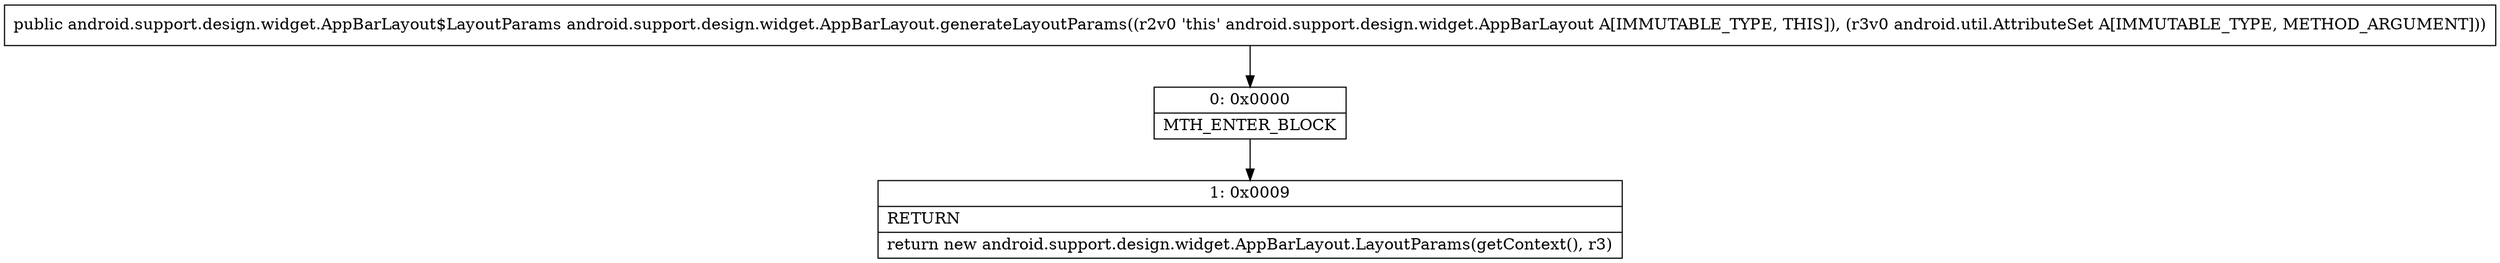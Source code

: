 digraph "CFG forandroid.support.design.widget.AppBarLayout.generateLayoutParams(Landroid\/util\/AttributeSet;)Landroid\/support\/design\/widget\/AppBarLayout$LayoutParams;" {
Node_0 [shape=record,label="{0\:\ 0x0000|MTH_ENTER_BLOCK\l}"];
Node_1 [shape=record,label="{1\:\ 0x0009|RETURN\l|return new android.support.design.widget.AppBarLayout.LayoutParams(getContext(), r3)\l}"];
MethodNode[shape=record,label="{public android.support.design.widget.AppBarLayout$LayoutParams android.support.design.widget.AppBarLayout.generateLayoutParams((r2v0 'this' android.support.design.widget.AppBarLayout A[IMMUTABLE_TYPE, THIS]), (r3v0 android.util.AttributeSet A[IMMUTABLE_TYPE, METHOD_ARGUMENT])) }"];
MethodNode -> Node_0;
Node_0 -> Node_1;
}

